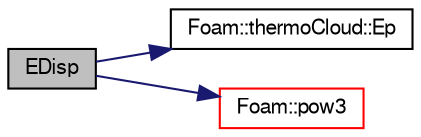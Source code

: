 digraph "EDisp"
{
  bgcolor="transparent";
  edge [fontname="FreeSans",fontsize="10",labelfontname="FreeSans",labelfontsize="10"];
  node [fontname="FreeSans",fontsize="10",shape=record];
  rankdir="LR";
  Node11 [label="EDisp",height=0.2,width=0.4,color="black", fillcolor="grey75", style="filled", fontcolor="black"];
  Node11 -> Node12 [color="midnightblue",fontsize="10",style="solid",fontname="FreeSans"];
  Node12 [label="Foam::thermoCloud::Ep",height=0.2,width=0.4,color="black",URL="$a23750.html#ab99c540f82ad9b4036daa1b1a6fa0c1a",tooltip="Return tmp equivalent particulate emission. "];
  Node11 -> Node13 [color="midnightblue",fontsize="10",style="solid",fontname="FreeSans"];
  Node13 [label="Foam::pow3",height=0.2,width=0.4,color="red",URL="$a21124.html#a2e8f5d970ee4fb466536c3c46bae91fe"];
}
